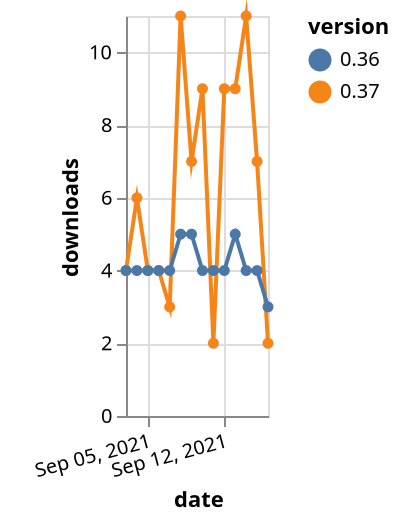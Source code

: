 {"$schema": "https://vega.github.io/schema/vega-lite/v5.json", "description": "A simple bar chart with embedded data.", "data": {"values": [{"date": "2021-09-03", "total": 4370, "delta": 4, "version": "0.37"}, {"date": "2021-09-04", "total": 4376, "delta": 6, "version": "0.37"}, {"date": "2021-09-05", "total": 4380, "delta": 4, "version": "0.37"}, {"date": "2021-09-06", "total": 4384, "delta": 4, "version": "0.37"}, {"date": "2021-09-07", "total": 4387, "delta": 3, "version": "0.37"}, {"date": "2021-09-08", "total": 4398, "delta": 11, "version": "0.37"}, {"date": "2021-09-09", "total": 4405, "delta": 7, "version": "0.37"}, {"date": "2021-09-10", "total": 4414, "delta": 9, "version": "0.37"}, {"date": "2021-09-11", "total": 4416, "delta": 2, "version": "0.37"}, {"date": "2021-09-12", "total": 4425, "delta": 9, "version": "0.37"}, {"date": "2021-09-13", "total": 4434, "delta": 9, "version": "0.37"}, {"date": "2021-09-14", "total": 4445, "delta": 11, "version": "0.37"}, {"date": "2021-09-15", "total": 4452, "delta": 7, "version": "0.37"}, {"date": "2021-09-16", "total": 4454, "delta": 2, "version": "0.37"}, {"date": "2021-09-03", "total": 5884, "delta": 4, "version": "0.36"}, {"date": "2021-09-04", "total": 5888, "delta": 4, "version": "0.36"}, {"date": "2021-09-05", "total": 5892, "delta": 4, "version": "0.36"}, {"date": "2021-09-06", "total": 5896, "delta": 4, "version": "0.36"}, {"date": "2021-09-07", "total": 5900, "delta": 4, "version": "0.36"}, {"date": "2021-09-08", "total": 5905, "delta": 5, "version": "0.36"}, {"date": "2021-09-09", "total": 5910, "delta": 5, "version": "0.36"}, {"date": "2021-09-10", "total": 5914, "delta": 4, "version": "0.36"}, {"date": "2021-09-11", "total": 5918, "delta": 4, "version": "0.36"}, {"date": "2021-09-12", "total": 5922, "delta": 4, "version": "0.36"}, {"date": "2021-09-13", "total": 5927, "delta": 5, "version": "0.36"}, {"date": "2021-09-14", "total": 5931, "delta": 4, "version": "0.36"}, {"date": "2021-09-15", "total": 5935, "delta": 4, "version": "0.36"}, {"date": "2021-09-16", "total": 5938, "delta": 3, "version": "0.36"}]}, "width": "container", "mark": {"type": "line", "point": {"filled": true}}, "encoding": {"x": {"field": "date", "type": "temporal", "timeUnit": "yearmonthdate", "title": "date", "axis": {"labelAngle": -15}}, "y": {"field": "delta", "type": "quantitative", "title": "downloads"}, "color": {"field": "version", "type": "nominal"}, "tooltip": {"field": "delta"}}}